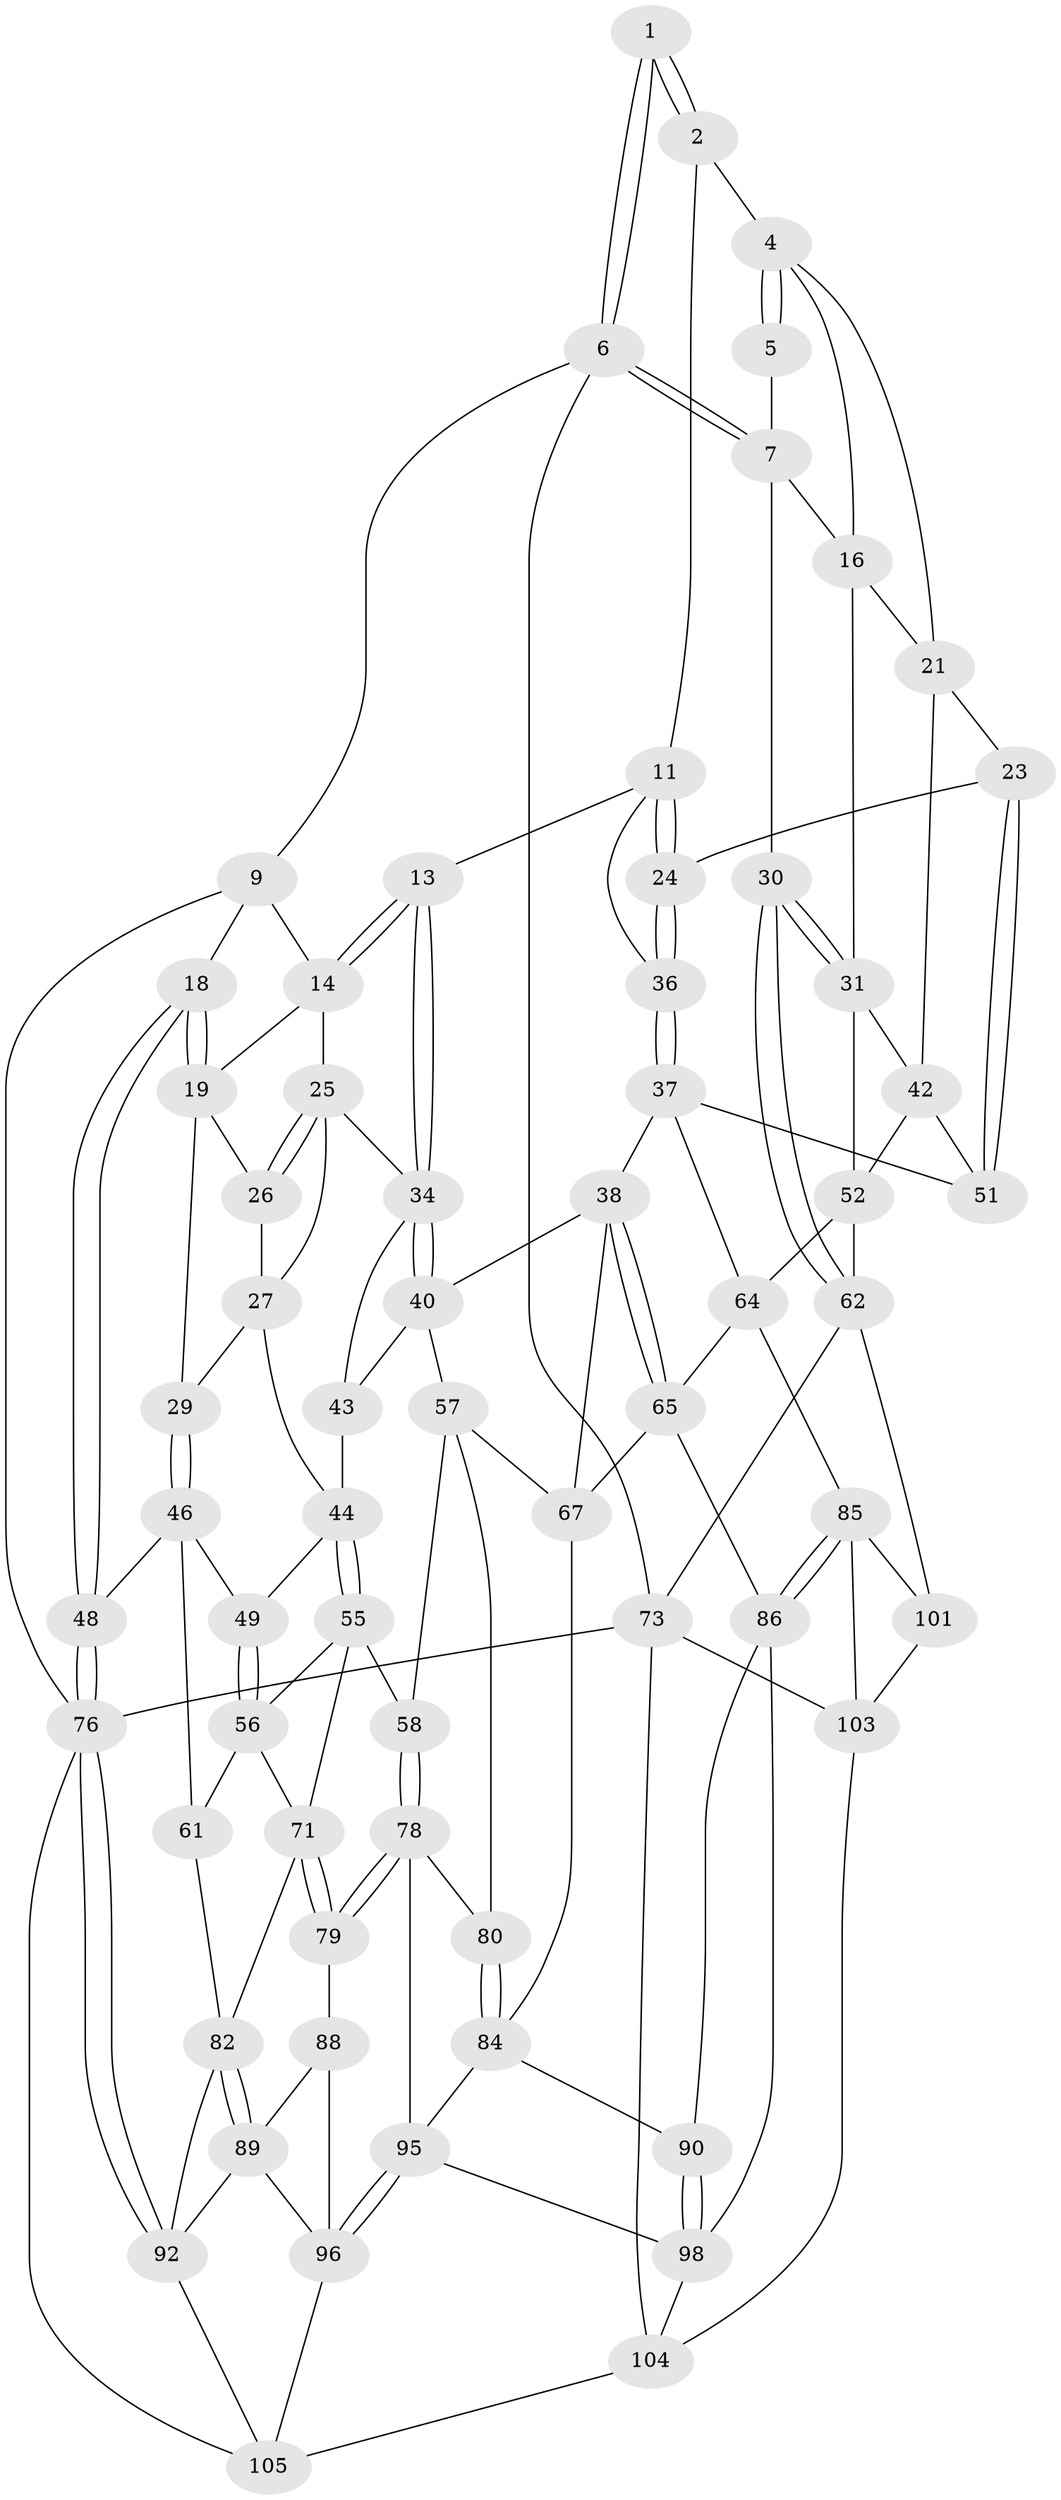 // original degree distribution, {4: 0.2222222222222222, 5: 0.5555555555555556, 3: 0.018518518518518517, 6: 0.2037037037037037}
// Generated by graph-tools (version 1.1) at 2025/11/02/27/25 16:11:56]
// undirected, 65 vertices, 149 edges
graph export_dot {
graph [start="1"]
  node [color=gray90,style=filled];
  1 [pos="+1+0"];
  2 [pos="+0.5308859119969804+0",super="+3"];
  4 [pos="+0.6640988038464544+0.05710160986890878",super="+17"];
  5 [pos="+0.8943113576615461+0.03784050017510125"];
  6 [pos="+1+0"];
  7 [pos="+1+0.22149733764044538",super="+8"];
  9 [pos="+0+0",super="+10"];
  11 [pos="+0.623010987645441+0.05817560237633873",super="+12"];
  13 [pos="+0.4518628449326443+0.25267709286971163"];
  14 [pos="+0.407020439068736+0.16309027409152144",super="+15"];
  16 [pos="+0.8698021838560824+0.14501331216581398",super="+32"];
  18 [pos="+0+0"];
  19 [pos="+0+0",super="+20"];
  21 [pos="+0.8362031738065808+0.22508270077098363",super="+22"];
  23 [pos="+0.7863099140895062+0.3003303689199315"];
  24 [pos="+0.6896925227874554+0.33073779719692553"];
  25 [pos="+0.31416376523857037+0.21838889499508862",super="+33"];
  26 [pos="+0.23577452179495934+0.12406022742554725"];
  27 [pos="+0.21727464468580074+0.19742369290997852",super="+28"];
  29 [pos="+0.10080776735359598+0.27581985363287126"];
  30 [pos="+1+0.24379979668305782"];
  31 [pos="+1+0.25637623817838223",super="+41"];
  34 [pos="+0.41442064137441964+0.33225083843217973",super="+35"];
  36 [pos="+0.6812250847319894+0.3400394439048803"];
  37 [pos="+0.6772164992512693+0.34958432133336403",super="+53"];
  38 [pos="+0.6001524285020605+0.4144905082571682",super="+39"];
  40 [pos="+0.5322561113937672+0.4201040168182793",super="+54"];
  42 [pos="+0.9152062394986022+0.3376683998276466",super="+50"];
  43 [pos="+0.3072542779091643+0.37443569907633334"];
  44 [pos="+0.29695326108090636+0.3794039580330241",super="+45"];
  46 [pos="+0.025956681572308137+0.417366146631958",super="+47"];
  48 [pos="+0+0.49622451719613064"];
  49 [pos="+0.09236293979731124+0.43709253024644795"];
  51 [pos="+0.8653681611479367+0.4671804025243022"];
  52 [pos="+0.9436260986621487+0.4974784374303408",super="+63"];
  55 [pos="+0.2645643238928748+0.43973950483700935",super="+59"];
  56 [pos="+0.13794804510695985+0.4739413063437615",super="+60"];
  57 [pos="+0.4117822172840758+0.5632652077919702",super="+68"];
  58 [pos="+0.2971458121158214+0.5512120103674398"];
  61 [pos="+0+0.5615196055187284"];
  62 [pos="+1+0.6327995163735511",super="+75"];
  64 [pos="+0.7604141822942481+0.5933909522970253",super="+66"];
  65 [pos="+0.6718271906205138+0.6023550396162947",super="+69"];
  67 [pos="+0.5407116595864255+0.4937002034769242",super="+70"];
  71 [pos="+0.22412683503092967+0.6178803280830281",super="+72"];
  73 [pos="+1+1",super="+74"];
  76 [pos="+0+0.7271304936792456",super="+77"];
  78 [pos="+0.40635116866398857+0.7049006550370479",super="+81"];
  79 [pos="+0.29601382811787963+0.6991731932713864"];
  80 [pos="+0.4581363252962276+0.6941888086452364"];
  82 [pos="+0.12677444129399157+0.6870682964699479",super="+83"];
  84 [pos="+0.49045077584678387+0.6865017753830556",super="+91"];
  85 [pos="+0.826963503790682+0.7777621208927041",super="+102"];
  86 [pos="+0.7601307819579809+0.7685497739107452",super="+87"];
  88 [pos="+0.2747412601337824+0.7338079384312373"];
  89 [pos="+0.1617820138885836+0.7831385325257294",super="+93"];
  90 [pos="+0.6432300600793102+0.7619958157499029"];
  92 [pos="+0+0.7574149435900084",super="+94"];
  95 [pos="+0.4451074381286855+0.8364339472194756",super="+100"];
  96 [pos="+0.35083699996383216+1",super="+97"];
  98 [pos="+0.6354011785126438+0.8387604140233622",super="+99"];
  101 [pos="+0.8612502909637383+0.8407030707380586"];
  103 [pos="+0.8023893998367873+0.8929503154709849",super="+108"];
  104 [pos="+0.714816646691441+1",super="+106"];
  105 [pos="+0+1",super="+107"];
  1 -- 2;
  1 -- 2;
  1 -- 6;
  1 -- 6;
  2 -- 11;
  2 -- 4;
  4 -- 5;
  4 -- 5;
  4 -- 16;
  4 -- 21;
  5 -- 7;
  6 -- 7;
  6 -- 7;
  6 -- 9;
  6 -- 73;
  7 -- 30;
  7 -- 16;
  9 -- 18;
  9 -- 76;
  9 -- 14;
  11 -- 24;
  11 -- 24;
  11 -- 36;
  11 -- 13;
  13 -- 14;
  13 -- 14;
  13 -- 34;
  13 -- 34;
  14 -- 25;
  14 -- 19;
  16 -- 21;
  16 -- 31;
  18 -- 19;
  18 -- 19;
  18 -- 48;
  18 -- 48;
  19 -- 29;
  19 -- 26;
  21 -- 42;
  21 -- 23;
  23 -- 24;
  23 -- 51;
  23 -- 51;
  24 -- 36;
  24 -- 36;
  25 -- 26;
  25 -- 26;
  25 -- 27;
  25 -- 34;
  26 -- 27;
  27 -- 44;
  27 -- 29;
  29 -- 46;
  29 -- 46;
  30 -- 31;
  30 -- 31;
  30 -- 62;
  30 -- 62;
  31 -- 42;
  31 -- 52;
  34 -- 40;
  34 -- 40;
  34 -- 43;
  36 -- 37;
  36 -- 37;
  37 -- 38;
  37 -- 64;
  37 -- 51;
  38 -- 65;
  38 -- 65;
  38 -- 40;
  38 -- 67;
  40 -- 57;
  40 -- 43;
  42 -- 51;
  42 -- 52;
  43 -- 44;
  44 -- 55;
  44 -- 55;
  44 -- 49;
  46 -- 49;
  46 -- 48;
  46 -- 61;
  48 -- 76;
  48 -- 76;
  49 -- 56;
  49 -- 56;
  52 -- 64;
  52 -- 62;
  55 -- 56;
  55 -- 58;
  55 -- 71;
  56 -- 61;
  56 -- 71;
  57 -- 58;
  57 -- 80;
  57 -- 67;
  58 -- 78;
  58 -- 78;
  61 -- 82;
  62 -- 101;
  62 -- 73;
  64 -- 65;
  64 -- 85;
  65 -- 67;
  65 -- 86;
  67 -- 84;
  71 -- 79;
  71 -- 79;
  71 -- 82;
  73 -- 76;
  73 -- 103;
  73 -- 104;
  76 -- 92;
  76 -- 92;
  76 -- 105;
  78 -- 79;
  78 -- 79;
  78 -- 80;
  78 -- 95;
  79 -- 88;
  80 -- 84;
  80 -- 84;
  82 -- 89;
  82 -- 89;
  82 -- 92;
  84 -- 90;
  84 -- 95;
  85 -- 86;
  85 -- 86;
  85 -- 101;
  85 -- 103;
  86 -- 98;
  86 -- 90;
  88 -- 89;
  88 -- 96;
  89 -- 92;
  89 -- 96;
  90 -- 98;
  90 -- 98;
  92 -- 105;
  95 -- 96;
  95 -- 96;
  95 -- 98;
  96 -- 105;
  98 -- 104;
  101 -- 103;
  103 -- 104;
  104 -- 105;
}

